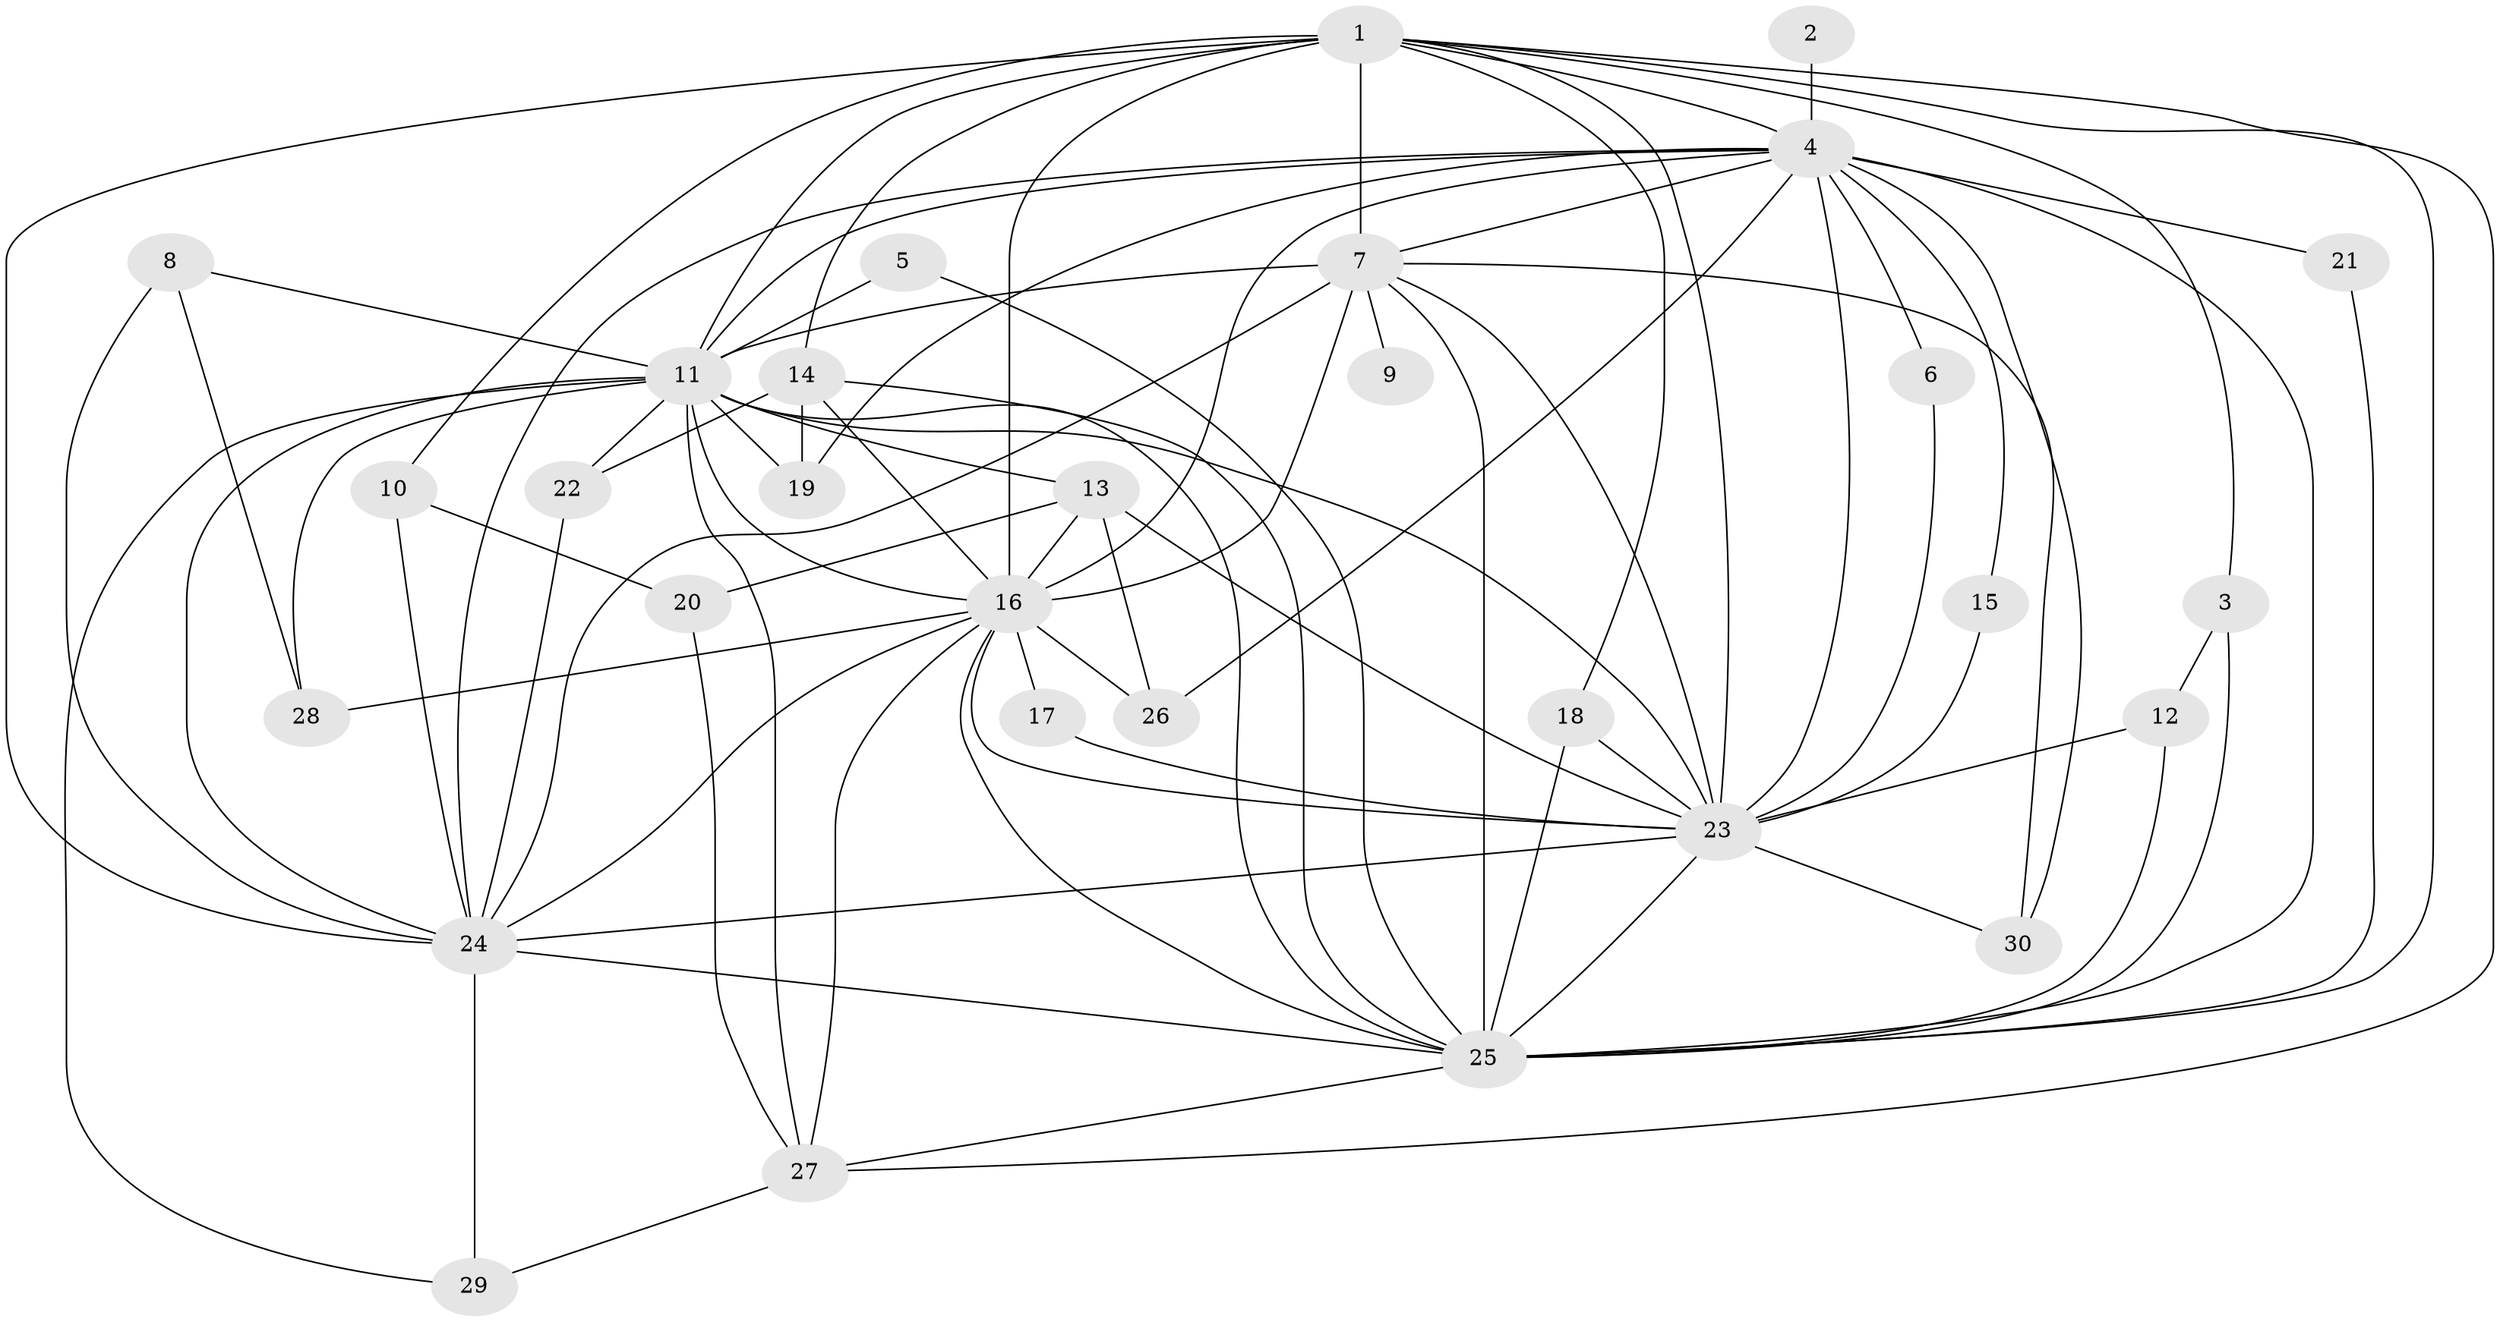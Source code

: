 // original degree distribution, {19: 0.01694915254237288, 18: 0.05084745762711865, 20: 0.01694915254237288, 17: 0.01694915254237288, 11: 0.01694915254237288, 15: 0.01694915254237288, 14: 0.01694915254237288, 13: 0.01694915254237288, 2: 0.5423728813559322, 3: 0.22033898305084745, 4: 0.01694915254237288, 5: 0.03389830508474576, 6: 0.01694915254237288}
// Generated by graph-tools (version 1.1) at 2025/01/03/09/25 03:01:31]
// undirected, 30 vertices, 83 edges
graph export_dot {
graph [start="1"]
  node [color=gray90,style=filled];
  1;
  2;
  3;
  4;
  5;
  6;
  7;
  8;
  9;
  10;
  11;
  12;
  13;
  14;
  15;
  16;
  17;
  18;
  19;
  20;
  21;
  22;
  23;
  24;
  25;
  26;
  27;
  28;
  29;
  30;
  1 -- 3 [weight=1.0];
  1 -- 4 [weight=1.0];
  1 -- 7 [weight=2.0];
  1 -- 10 [weight=1.0];
  1 -- 11 [weight=2.0];
  1 -- 14 [weight=1.0];
  1 -- 16 [weight=2.0];
  1 -- 18 [weight=1.0];
  1 -- 23 [weight=2.0];
  1 -- 24 [weight=2.0];
  1 -- 25 [weight=2.0];
  1 -- 27 [weight=1.0];
  2 -- 4 [weight=1.0];
  3 -- 12 [weight=1.0];
  3 -- 25 [weight=1.0];
  4 -- 6 [weight=1.0];
  4 -- 7 [weight=2.0];
  4 -- 11 [weight=2.0];
  4 -- 15 [weight=1.0];
  4 -- 16 [weight=1.0];
  4 -- 19 [weight=1.0];
  4 -- 21 [weight=2.0];
  4 -- 23 [weight=1.0];
  4 -- 24 [weight=2.0];
  4 -- 25 [weight=1.0];
  4 -- 26 [weight=1.0];
  4 -- 30 [weight=1.0];
  5 -- 11 [weight=1.0];
  5 -- 25 [weight=1.0];
  6 -- 23 [weight=1.0];
  7 -- 9 [weight=2.0];
  7 -- 11 [weight=4.0];
  7 -- 16 [weight=4.0];
  7 -- 23 [weight=3.0];
  7 -- 24 [weight=2.0];
  7 -- 25 [weight=2.0];
  7 -- 30 [weight=1.0];
  8 -- 11 [weight=1.0];
  8 -- 24 [weight=2.0];
  8 -- 28 [weight=1.0];
  10 -- 20 [weight=1.0];
  10 -- 24 [weight=1.0];
  11 -- 13 [weight=1.0];
  11 -- 16 [weight=2.0];
  11 -- 19 [weight=1.0];
  11 -- 22 [weight=1.0];
  11 -- 23 [weight=2.0];
  11 -- 24 [weight=3.0];
  11 -- 25 [weight=2.0];
  11 -- 27 [weight=1.0];
  11 -- 28 [weight=1.0];
  11 -- 29 [weight=1.0];
  12 -- 23 [weight=1.0];
  12 -- 25 [weight=1.0];
  13 -- 16 [weight=1.0];
  13 -- 20 [weight=1.0];
  13 -- 23 [weight=1.0];
  13 -- 26 [weight=1.0];
  14 -- 16 [weight=1.0];
  14 -- 19 [weight=1.0];
  14 -- 22 [weight=1.0];
  14 -- 25 [weight=1.0];
  15 -- 23 [weight=1.0];
  16 -- 17 [weight=1.0];
  16 -- 23 [weight=1.0];
  16 -- 24 [weight=2.0];
  16 -- 25 [weight=1.0];
  16 -- 26 [weight=1.0];
  16 -- 27 [weight=1.0];
  16 -- 28 [weight=1.0];
  17 -- 23 [weight=1.0];
  18 -- 23 [weight=1.0];
  18 -- 25 [weight=1.0];
  20 -- 27 [weight=1.0];
  21 -- 25 [weight=1.0];
  22 -- 24 [weight=1.0];
  23 -- 24 [weight=1.0];
  23 -- 25 [weight=1.0];
  23 -- 30 [weight=1.0];
  24 -- 25 [weight=1.0];
  24 -- 29 [weight=1.0];
  25 -- 27 [weight=1.0];
  27 -- 29 [weight=1.0];
}
